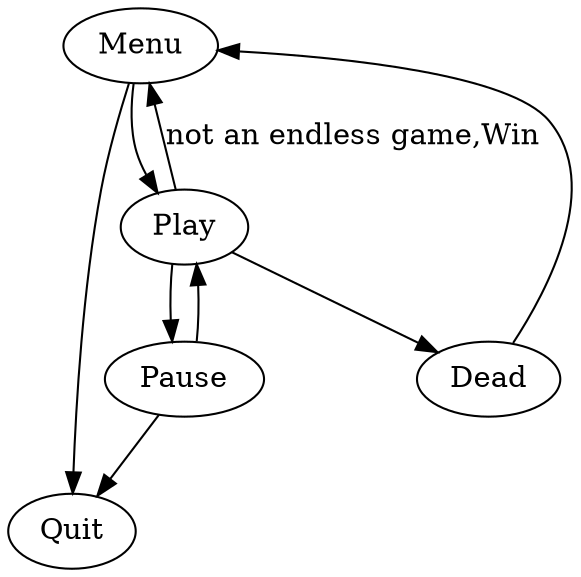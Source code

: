 digraph menu{
   Menu->Play;
   Menu->Quit;
   Play->Pause;
   Play->Dead;
   Play->Menu[label="not an endless game,Win"];
   Pause->Play;
   Pause->Quit;
   Dead->Menu;
}
digraph players{
   Idle->Moving;
   Moving->Idle;
   Idle->Inventory[label="You can´t move the player when you are looking the inventory"];
   Inventory->Idle;
   Inventory->Powered;
   Powered->Idle;
   Idle->Lose;
   Moving->Lose;
   Inventory->Lose;
   Powered->Lose;
   Idle->Pause;
   Pause->Idle;
}
